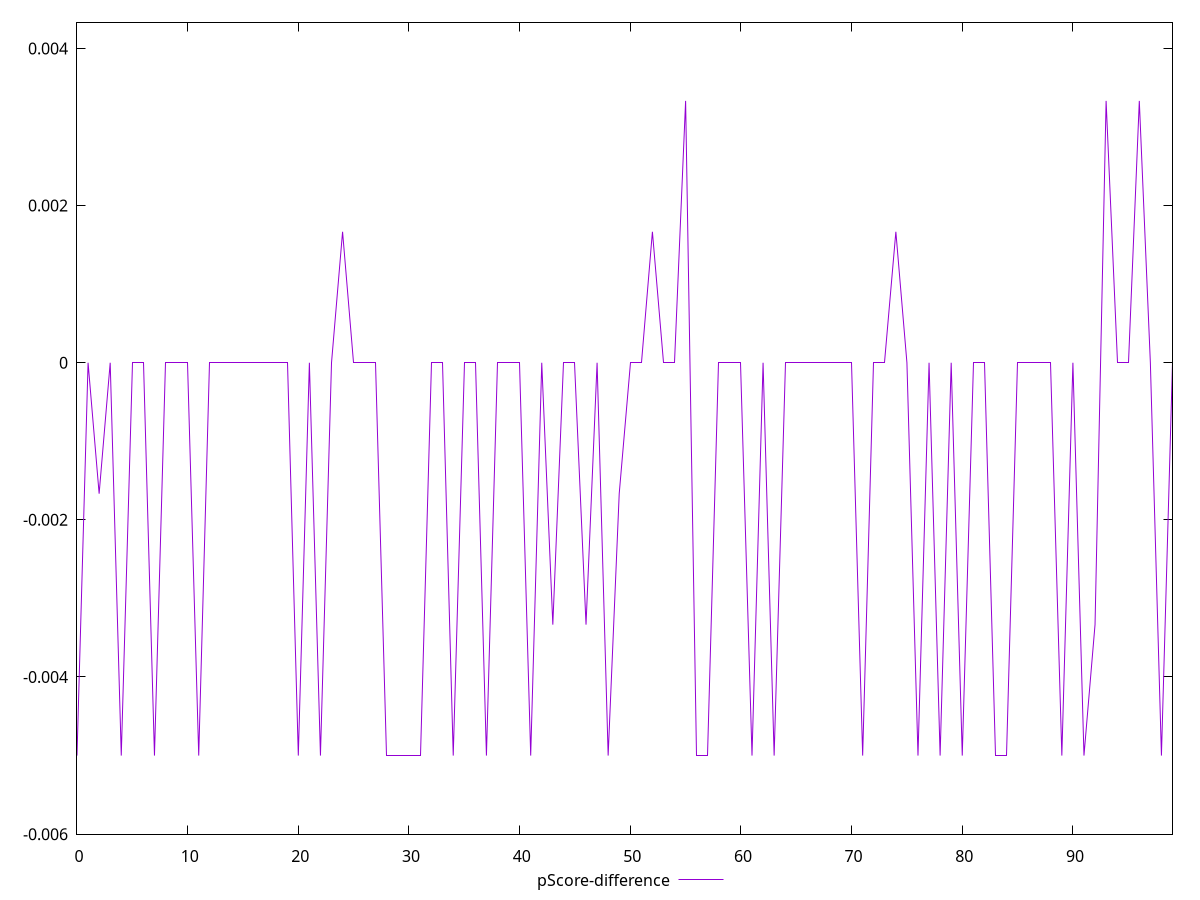 reset

$pScoreDifference <<EOF
0 -0.0050000000000000044
1 0
2 -0.0016666666666665941
3 0
4 -0.0050000000000000044
5 0
6 0
7 -0.0050000000000000044
8 0
9 0
10 0
11 -0.0050000000000000044
12 0
13 0
14 0
15 0
16 0
17 0
18 0
19 0
20 -0.0050000000000000044
21 0
22 -0.0050000000000000044
23 0
24 0.0016666666666665941
25 0
26 0
27 0
28 -0.0050000000000000044
29 -0.0050000000000000044
30 -0.0050000000000000044
31 -0.0050000000000000044
32 0
33 0
34 -0.0050000000000000044
35 0
36 0
37 -0.0050000000000000044
38 0
39 0
40 0
41 -0.0050000000000000044
42 0
43 -0.0033333333333334103
44 0
45 0
46 -0.0033333333333334103
47 0
48 -0.0050000000000000044
49 -0.0016666666666665941
50 0
51 0
52 0.0016666666666667052
53 0
54 0
55 0.0033333333333332993
56 -0.0050000000000000044
57 -0.0050000000000000044
58 0
59 0
60 0
61 -0.0050000000000000044
62 0
63 -0.0050000000000000044
64 0
65 0
66 0
67 0
68 0
69 0
70 0
71 -0.0050000000000000044
72 0
73 0
74 0.0016666666666667052
75 0
76 -0.0050000000000000044
77 0
78 -0.0050000000000000044
79 0
80 -0.0050000000000000044
81 0
82 0
83 -0.0050000000000000044
84 -0.0050000000000000044
85 0
86 0
87 0
88 0
89 -0.0050000000000000044
90 0
91 -0.0050000000000000044
92 -0.0033333333333334103
93 0.0033333333333332993
94 0
95 0
96 0.0033333333333332993
97 0
98 -0.0050000000000000044
99 0
EOF

set key outside below
set xrange [0:99]
set yrange [-0.0060000000000000045:0.004333333333333299]
set trange [-0.0060000000000000045:0.004333333333333299]
set terminal svg size 640, 500 enhanced background rgb 'white'
set output "reprap/unminified-css/samples/pages+cached+noexternal/pScore-difference/values.svg"

plot $pScoreDifference title "pScore-difference" with line

reset
